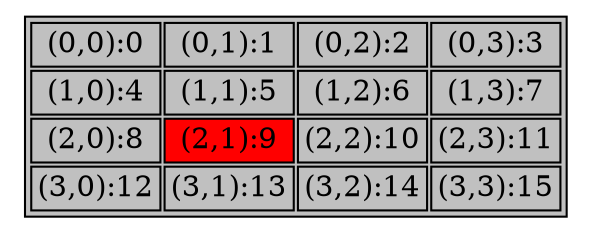 digraph structs {
node [shape=plaintext]
 struct1 [label=<
<TABLE bgcolor="gray">
<tr>
 <td>(0,0):0</td>
 <td>(0,1):1</td>
 <td>(0,2):2</td>
 <td>(0,3):3</td>
</tr>
<tr>
 <td>(1,0):4</td>
 <td>(1,1):5</td>
 <td>(1,2):6</td>
 <td>(1,3):7</td>
</tr>
<tr>
 <td>(2,0):8</td>
 <td bgcolor="red">(2,1):9</td>
 <td>(2,2):10</td>
 <td>(2,3):11</td>
</tr>
<tr>
 <td>(3,0):12</td>
 <td>(3,1):13</td>
 <td>(3,2):14</td>
 <td>(3,3):15</td>
</tr>
</TABLE>
>];
}